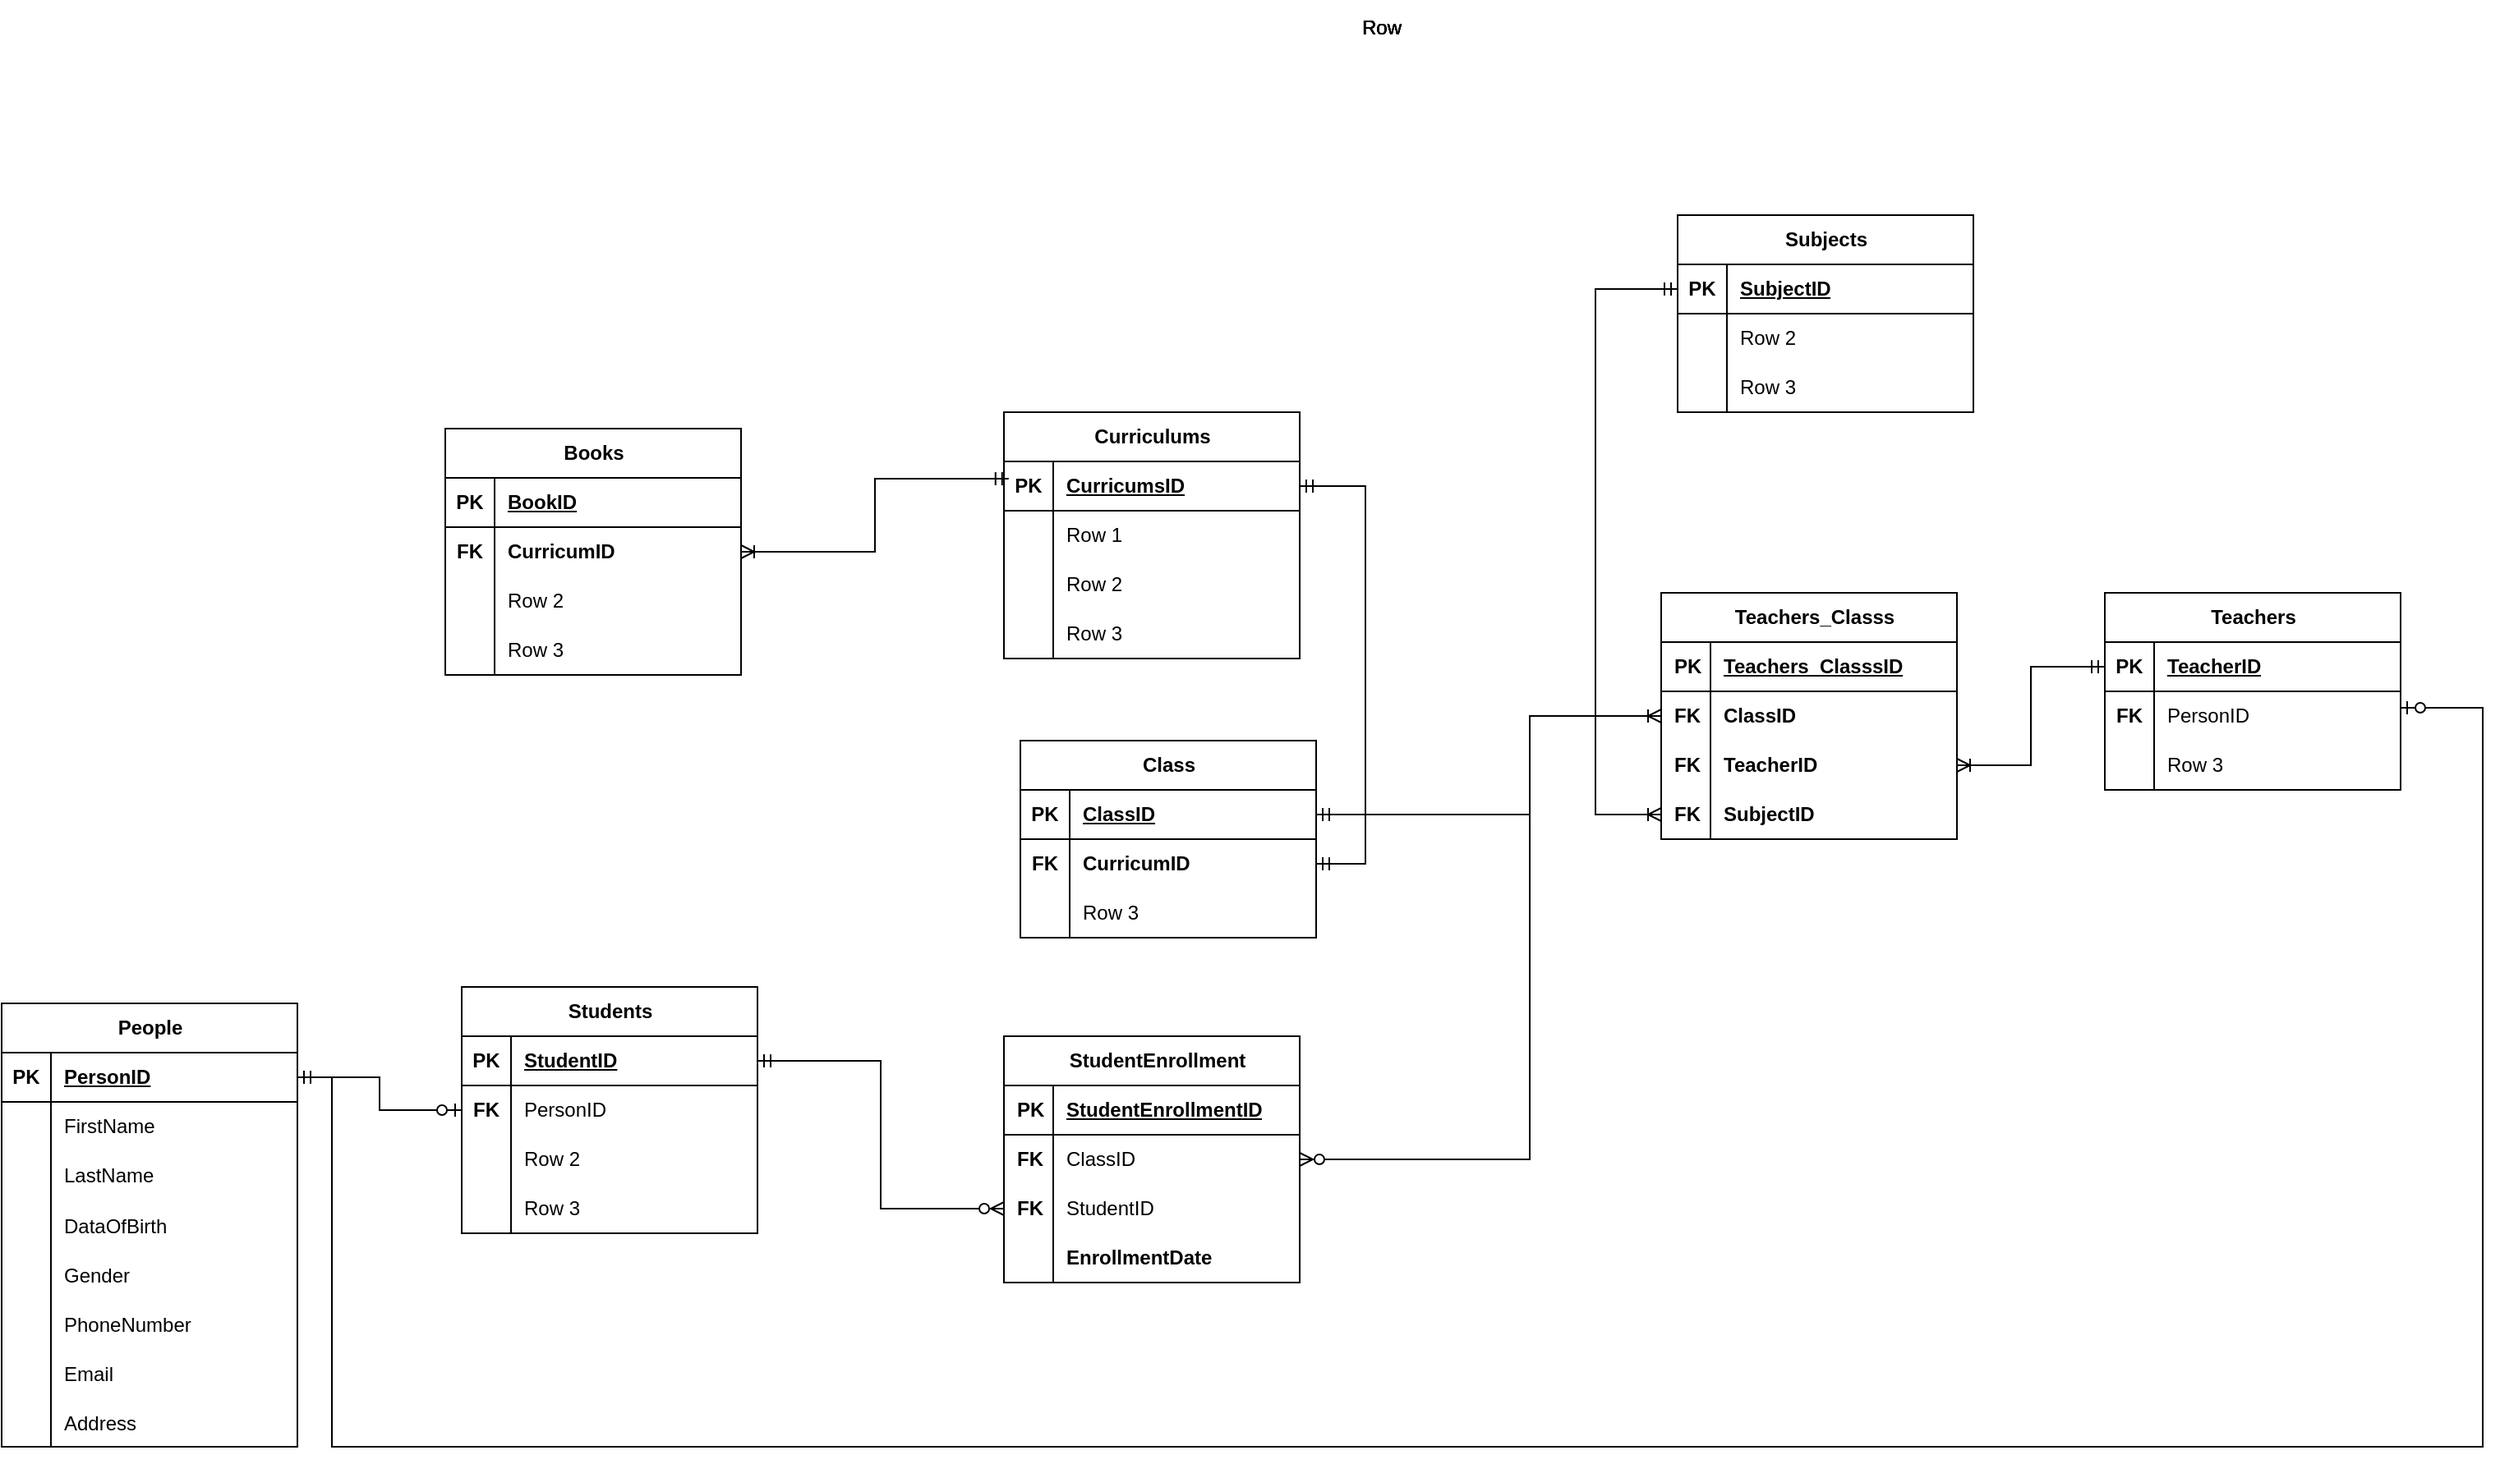 <mxfile version="26.0.16">
  <diagram id="R2lEEEUBdFMjLlhIrx00" name="Page-1">
    <mxGraphModel dx="2626" dy="1855" grid="1" gridSize="10" guides="1" tooltips="1" connect="1" arrows="1" fold="1" page="1" pageScale="1" pageWidth="850" pageHeight="1100" math="0" shadow="0" extFonts="Permanent Marker^https://fonts.googleapis.com/css?family=Permanent+Marker">
      <root>
        <mxCell id="0" />
        <mxCell id="1" parent="0" />
        <mxCell id="v6-ycR2Ci4cETdjwx1rT-1" value="Books" style="shape=table;startSize=30;container=1;collapsible=1;childLayout=tableLayout;fixedRows=1;rowLines=0;fontStyle=1;align=center;resizeLast=1;html=1;" vertex="1" parent="1">
          <mxGeometry x="40" y="-130" width="180" height="150" as="geometry" />
        </mxCell>
        <mxCell id="v6-ycR2Ci4cETdjwx1rT-2" value="" style="shape=tableRow;horizontal=0;startSize=0;swimlaneHead=0;swimlaneBody=0;fillColor=none;collapsible=0;dropTarget=0;points=[[0,0.5],[1,0.5]];portConstraint=eastwest;top=0;left=0;right=0;bottom=1;" vertex="1" parent="v6-ycR2Ci4cETdjwx1rT-1">
          <mxGeometry y="30" width="180" height="30" as="geometry" />
        </mxCell>
        <mxCell id="v6-ycR2Ci4cETdjwx1rT-3" value="PK" style="shape=partialRectangle;connectable=0;fillColor=none;top=0;left=0;bottom=0;right=0;fontStyle=1;overflow=hidden;whiteSpace=wrap;html=1;" vertex="1" parent="v6-ycR2Ci4cETdjwx1rT-2">
          <mxGeometry width="30" height="30" as="geometry">
            <mxRectangle width="30" height="30" as="alternateBounds" />
          </mxGeometry>
        </mxCell>
        <mxCell id="v6-ycR2Ci4cETdjwx1rT-4" value="BookID" style="shape=partialRectangle;connectable=0;fillColor=none;top=0;left=0;bottom=0;right=0;align=left;spacingLeft=6;fontStyle=5;overflow=hidden;whiteSpace=wrap;html=1;" vertex="1" parent="v6-ycR2Ci4cETdjwx1rT-2">
          <mxGeometry x="30" width="150" height="30" as="geometry">
            <mxRectangle width="150" height="30" as="alternateBounds" />
          </mxGeometry>
        </mxCell>
        <mxCell id="v6-ycR2Ci4cETdjwx1rT-5" value="" style="shape=tableRow;horizontal=0;startSize=0;swimlaneHead=0;swimlaneBody=0;fillColor=none;collapsible=0;dropTarget=0;points=[[0,0.5],[1,0.5]];portConstraint=eastwest;top=0;left=0;right=0;bottom=0;" vertex="1" parent="v6-ycR2Ci4cETdjwx1rT-1">
          <mxGeometry y="60" width="180" height="30" as="geometry" />
        </mxCell>
        <mxCell id="v6-ycR2Ci4cETdjwx1rT-6" value="&lt;b&gt;FK&lt;/b&gt;" style="shape=partialRectangle;connectable=0;fillColor=none;top=0;left=0;bottom=0;right=0;editable=1;overflow=hidden;whiteSpace=wrap;html=1;" vertex="1" parent="v6-ycR2Ci4cETdjwx1rT-5">
          <mxGeometry width="30" height="30" as="geometry">
            <mxRectangle width="30" height="30" as="alternateBounds" />
          </mxGeometry>
        </mxCell>
        <mxCell id="v6-ycR2Ci4cETdjwx1rT-7" value="&lt;b&gt;&lt;span&gt;CurricumID&lt;/span&gt;&lt;/b&gt;" style="shape=partialRectangle;connectable=0;fillColor=none;top=0;left=0;bottom=0;right=0;align=left;spacingLeft=6;overflow=hidden;whiteSpace=wrap;html=1;strokeColor=default;fontStyle=0" vertex="1" parent="v6-ycR2Ci4cETdjwx1rT-5">
          <mxGeometry x="30" width="150" height="30" as="geometry">
            <mxRectangle width="150" height="30" as="alternateBounds" />
          </mxGeometry>
        </mxCell>
        <mxCell id="v6-ycR2Ci4cETdjwx1rT-8" value="" style="shape=tableRow;horizontal=0;startSize=0;swimlaneHead=0;swimlaneBody=0;fillColor=none;collapsible=0;dropTarget=0;points=[[0,0.5],[1,0.5]];portConstraint=eastwest;top=0;left=0;right=0;bottom=0;" vertex="1" parent="v6-ycR2Ci4cETdjwx1rT-1">
          <mxGeometry y="90" width="180" height="30" as="geometry" />
        </mxCell>
        <mxCell id="v6-ycR2Ci4cETdjwx1rT-9" value="" style="shape=partialRectangle;connectable=0;fillColor=none;top=0;left=0;bottom=0;right=0;editable=1;overflow=hidden;whiteSpace=wrap;html=1;" vertex="1" parent="v6-ycR2Ci4cETdjwx1rT-8">
          <mxGeometry width="30" height="30" as="geometry">
            <mxRectangle width="30" height="30" as="alternateBounds" />
          </mxGeometry>
        </mxCell>
        <mxCell id="v6-ycR2Ci4cETdjwx1rT-10" value="Row 2" style="shape=partialRectangle;connectable=0;fillColor=none;top=0;left=0;bottom=0;right=0;align=left;spacingLeft=6;overflow=hidden;whiteSpace=wrap;html=1;" vertex="1" parent="v6-ycR2Ci4cETdjwx1rT-8">
          <mxGeometry x="30" width="150" height="30" as="geometry">
            <mxRectangle width="150" height="30" as="alternateBounds" />
          </mxGeometry>
        </mxCell>
        <mxCell id="v6-ycR2Ci4cETdjwx1rT-11" value="" style="shape=tableRow;horizontal=0;startSize=0;swimlaneHead=0;swimlaneBody=0;fillColor=none;collapsible=0;dropTarget=0;points=[[0,0.5],[1,0.5]];portConstraint=eastwest;top=0;left=0;right=0;bottom=0;" vertex="1" parent="v6-ycR2Ci4cETdjwx1rT-1">
          <mxGeometry y="120" width="180" height="30" as="geometry" />
        </mxCell>
        <mxCell id="v6-ycR2Ci4cETdjwx1rT-12" value="" style="shape=partialRectangle;connectable=0;fillColor=none;top=0;left=0;bottom=0;right=0;editable=1;overflow=hidden;whiteSpace=wrap;html=1;" vertex="1" parent="v6-ycR2Ci4cETdjwx1rT-11">
          <mxGeometry width="30" height="30" as="geometry">
            <mxRectangle width="30" height="30" as="alternateBounds" />
          </mxGeometry>
        </mxCell>
        <mxCell id="v6-ycR2Ci4cETdjwx1rT-13" value="Row 3" style="shape=partialRectangle;connectable=0;fillColor=none;top=0;left=0;bottom=0;right=0;align=left;spacingLeft=6;overflow=hidden;whiteSpace=wrap;html=1;" vertex="1" parent="v6-ycR2Ci4cETdjwx1rT-11">
          <mxGeometry x="30" width="150" height="30" as="geometry">
            <mxRectangle width="150" height="30" as="alternateBounds" />
          </mxGeometry>
        </mxCell>
        <mxCell id="v6-ycR2Ci4cETdjwx1rT-14" value="Class" style="shape=table;startSize=30;container=1;collapsible=1;childLayout=tableLayout;fixedRows=1;rowLines=0;fontStyle=1;align=center;resizeLast=1;html=1;" vertex="1" parent="1">
          <mxGeometry x="390" y="60" width="180" height="120" as="geometry" />
        </mxCell>
        <mxCell id="v6-ycR2Ci4cETdjwx1rT-15" value="" style="shape=tableRow;horizontal=0;startSize=0;swimlaneHead=0;swimlaneBody=0;fillColor=none;collapsible=0;dropTarget=0;points=[[0,0.5],[1,0.5]];portConstraint=eastwest;top=0;left=0;right=0;bottom=1;" vertex="1" parent="v6-ycR2Ci4cETdjwx1rT-14">
          <mxGeometry y="30" width="180" height="30" as="geometry" />
        </mxCell>
        <mxCell id="v6-ycR2Ci4cETdjwx1rT-16" value="PK" style="shape=partialRectangle;connectable=0;fillColor=none;top=0;left=0;bottom=0;right=0;fontStyle=1;overflow=hidden;whiteSpace=wrap;html=1;" vertex="1" parent="v6-ycR2Ci4cETdjwx1rT-15">
          <mxGeometry width="30" height="30" as="geometry">
            <mxRectangle width="30" height="30" as="alternateBounds" />
          </mxGeometry>
        </mxCell>
        <mxCell id="v6-ycR2Ci4cETdjwx1rT-17" value="ClassID" style="shape=partialRectangle;connectable=0;fillColor=none;top=0;left=0;bottom=0;right=0;align=left;spacingLeft=6;fontStyle=5;overflow=hidden;whiteSpace=wrap;html=1;" vertex="1" parent="v6-ycR2Ci4cETdjwx1rT-15">
          <mxGeometry x="30" width="150" height="30" as="geometry">
            <mxRectangle width="150" height="30" as="alternateBounds" />
          </mxGeometry>
        </mxCell>
        <mxCell id="v6-ycR2Ci4cETdjwx1rT-18" value="" style="shape=tableRow;horizontal=0;startSize=0;swimlaneHead=0;swimlaneBody=0;fillColor=none;collapsible=0;dropTarget=0;points=[[0,0.5],[1,0.5]];portConstraint=eastwest;top=0;left=0;right=0;bottom=0;" vertex="1" parent="v6-ycR2Ci4cETdjwx1rT-14">
          <mxGeometry y="60" width="180" height="30" as="geometry" />
        </mxCell>
        <mxCell id="v6-ycR2Ci4cETdjwx1rT-19" value="&lt;b&gt;FK&lt;/b&gt;" style="shape=partialRectangle;connectable=0;fillColor=none;top=0;left=0;bottom=0;right=0;editable=1;overflow=hidden;whiteSpace=wrap;html=1;" vertex="1" parent="v6-ycR2Ci4cETdjwx1rT-18">
          <mxGeometry width="30" height="30" as="geometry">
            <mxRectangle width="30" height="30" as="alternateBounds" />
          </mxGeometry>
        </mxCell>
        <mxCell id="v6-ycR2Ci4cETdjwx1rT-20" value="&lt;b&gt;CurricumID&lt;/b&gt;" style="shape=partialRectangle;connectable=0;fillColor=none;top=0;left=0;bottom=0;right=0;align=left;spacingLeft=6;overflow=hidden;whiteSpace=wrap;html=1;" vertex="1" parent="v6-ycR2Ci4cETdjwx1rT-18">
          <mxGeometry x="30" width="150" height="30" as="geometry">
            <mxRectangle width="150" height="30" as="alternateBounds" />
          </mxGeometry>
        </mxCell>
        <mxCell id="v6-ycR2Ci4cETdjwx1rT-24" value="" style="shape=tableRow;horizontal=0;startSize=0;swimlaneHead=0;swimlaneBody=0;fillColor=none;collapsible=0;dropTarget=0;points=[[0,0.5],[1,0.5]];portConstraint=eastwest;top=0;left=0;right=0;bottom=0;" vertex="1" parent="v6-ycR2Ci4cETdjwx1rT-14">
          <mxGeometry y="90" width="180" height="30" as="geometry" />
        </mxCell>
        <mxCell id="v6-ycR2Ci4cETdjwx1rT-25" value="" style="shape=partialRectangle;connectable=0;fillColor=none;top=0;left=0;bottom=0;right=0;editable=1;overflow=hidden;whiteSpace=wrap;html=1;" vertex="1" parent="v6-ycR2Ci4cETdjwx1rT-24">
          <mxGeometry width="30" height="30" as="geometry">
            <mxRectangle width="30" height="30" as="alternateBounds" />
          </mxGeometry>
        </mxCell>
        <mxCell id="v6-ycR2Ci4cETdjwx1rT-26" value="Row 3" style="shape=partialRectangle;connectable=0;fillColor=none;top=0;left=0;bottom=0;right=0;align=left;spacingLeft=6;overflow=hidden;whiteSpace=wrap;html=1;" vertex="1" parent="v6-ycR2Ci4cETdjwx1rT-24">
          <mxGeometry x="30" width="150" height="30" as="geometry">
            <mxRectangle width="150" height="30" as="alternateBounds" />
          </mxGeometry>
        </mxCell>
        <mxCell id="v6-ycR2Ci4cETdjwx1rT-52" value="Curriculums" style="shape=table;startSize=30;container=1;collapsible=1;childLayout=tableLayout;fixedRows=1;rowLines=0;fontStyle=1;align=center;resizeLast=1;html=1;" vertex="1" parent="1">
          <mxGeometry x="380" y="-140" width="180" height="150" as="geometry" />
        </mxCell>
        <mxCell id="v6-ycR2Ci4cETdjwx1rT-53" value="" style="shape=tableRow;horizontal=0;startSize=0;swimlaneHead=0;swimlaneBody=0;fillColor=none;collapsible=0;dropTarget=0;points=[[0,0.5],[1,0.5]];portConstraint=eastwest;top=0;left=0;right=0;bottom=1;" vertex="1" parent="v6-ycR2Ci4cETdjwx1rT-52">
          <mxGeometry y="30" width="180" height="30" as="geometry" />
        </mxCell>
        <mxCell id="v6-ycR2Ci4cETdjwx1rT-54" value="PK" style="shape=partialRectangle;connectable=0;fillColor=none;top=0;left=0;bottom=0;right=0;fontStyle=1;overflow=hidden;whiteSpace=wrap;html=1;" vertex="1" parent="v6-ycR2Ci4cETdjwx1rT-53">
          <mxGeometry width="30" height="30" as="geometry">
            <mxRectangle width="30" height="30" as="alternateBounds" />
          </mxGeometry>
        </mxCell>
        <mxCell id="v6-ycR2Ci4cETdjwx1rT-55" value="CurricumsID" style="shape=partialRectangle;connectable=0;fillColor=none;top=0;left=0;bottom=0;right=0;align=left;spacingLeft=6;fontStyle=5;overflow=hidden;whiteSpace=wrap;html=1;" vertex="1" parent="v6-ycR2Ci4cETdjwx1rT-53">
          <mxGeometry x="30" width="150" height="30" as="geometry">
            <mxRectangle width="150" height="30" as="alternateBounds" />
          </mxGeometry>
        </mxCell>
        <mxCell id="v6-ycR2Ci4cETdjwx1rT-56" value="" style="shape=tableRow;horizontal=0;startSize=0;swimlaneHead=0;swimlaneBody=0;fillColor=none;collapsible=0;dropTarget=0;points=[[0,0.5],[1,0.5]];portConstraint=eastwest;top=0;left=0;right=0;bottom=0;" vertex="1" parent="v6-ycR2Ci4cETdjwx1rT-52">
          <mxGeometry y="60" width="180" height="30" as="geometry" />
        </mxCell>
        <mxCell id="v6-ycR2Ci4cETdjwx1rT-57" value="" style="shape=partialRectangle;connectable=0;fillColor=none;top=0;left=0;bottom=0;right=0;editable=1;overflow=hidden;whiteSpace=wrap;html=1;" vertex="1" parent="v6-ycR2Ci4cETdjwx1rT-56">
          <mxGeometry width="30" height="30" as="geometry">
            <mxRectangle width="30" height="30" as="alternateBounds" />
          </mxGeometry>
        </mxCell>
        <mxCell id="v6-ycR2Ci4cETdjwx1rT-58" value="Row 1" style="shape=partialRectangle;connectable=0;fillColor=none;top=0;left=0;bottom=0;right=0;align=left;spacingLeft=6;overflow=hidden;whiteSpace=wrap;html=1;" vertex="1" parent="v6-ycR2Ci4cETdjwx1rT-56">
          <mxGeometry x="30" width="150" height="30" as="geometry">
            <mxRectangle width="150" height="30" as="alternateBounds" />
          </mxGeometry>
        </mxCell>
        <mxCell id="v6-ycR2Ci4cETdjwx1rT-59" value="" style="shape=tableRow;horizontal=0;startSize=0;swimlaneHead=0;swimlaneBody=0;fillColor=none;collapsible=0;dropTarget=0;points=[[0,0.5],[1,0.5]];portConstraint=eastwest;top=0;left=0;right=0;bottom=0;" vertex="1" parent="v6-ycR2Ci4cETdjwx1rT-52">
          <mxGeometry y="90" width="180" height="30" as="geometry" />
        </mxCell>
        <mxCell id="v6-ycR2Ci4cETdjwx1rT-60" value="" style="shape=partialRectangle;connectable=0;fillColor=none;top=0;left=0;bottom=0;right=0;editable=1;overflow=hidden;whiteSpace=wrap;html=1;" vertex="1" parent="v6-ycR2Ci4cETdjwx1rT-59">
          <mxGeometry width="30" height="30" as="geometry">
            <mxRectangle width="30" height="30" as="alternateBounds" />
          </mxGeometry>
        </mxCell>
        <mxCell id="v6-ycR2Ci4cETdjwx1rT-61" value="Row 2" style="shape=partialRectangle;connectable=0;fillColor=none;top=0;left=0;bottom=0;right=0;align=left;spacingLeft=6;overflow=hidden;whiteSpace=wrap;html=1;" vertex="1" parent="v6-ycR2Ci4cETdjwx1rT-59">
          <mxGeometry x="30" width="150" height="30" as="geometry">
            <mxRectangle width="150" height="30" as="alternateBounds" />
          </mxGeometry>
        </mxCell>
        <mxCell id="v6-ycR2Ci4cETdjwx1rT-62" value="" style="shape=tableRow;horizontal=0;startSize=0;swimlaneHead=0;swimlaneBody=0;fillColor=none;collapsible=0;dropTarget=0;points=[[0,0.5],[1,0.5]];portConstraint=eastwest;top=0;left=0;right=0;bottom=0;" vertex="1" parent="v6-ycR2Ci4cETdjwx1rT-52">
          <mxGeometry y="120" width="180" height="30" as="geometry" />
        </mxCell>
        <mxCell id="v6-ycR2Ci4cETdjwx1rT-63" value="" style="shape=partialRectangle;connectable=0;fillColor=none;top=0;left=0;bottom=0;right=0;editable=1;overflow=hidden;whiteSpace=wrap;html=1;" vertex="1" parent="v6-ycR2Ci4cETdjwx1rT-62">
          <mxGeometry width="30" height="30" as="geometry">
            <mxRectangle width="30" height="30" as="alternateBounds" />
          </mxGeometry>
        </mxCell>
        <mxCell id="v6-ycR2Ci4cETdjwx1rT-64" value="Row 3" style="shape=partialRectangle;connectable=0;fillColor=none;top=0;left=0;bottom=0;right=0;align=left;spacingLeft=6;overflow=hidden;whiteSpace=wrap;html=1;" vertex="1" parent="v6-ycR2Ci4cETdjwx1rT-62">
          <mxGeometry x="30" width="150" height="30" as="geometry">
            <mxRectangle width="150" height="30" as="alternateBounds" />
          </mxGeometry>
        </mxCell>
        <mxCell id="v6-ycR2Ci4cETdjwx1rT-65" value="Students" style="shape=table;startSize=30;container=1;collapsible=1;childLayout=tableLayout;fixedRows=1;rowLines=0;fontStyle=1;align=center;resizeLast=1;html=1;" vertex="1" parent="1">
          <mxGeometry x="50" y="210" width="180" height="150" as="geometry" />
        </mxCell>
        <mxCell id="v6-ycR2Ci4cETdjwx1rT-66" value="" style="shape=tableRow;horizontal=0;startSize=0;swimlaneHead=0;swimlaneBody=0;fillColor=none;collapsible=0;dropTarget=0;points=[[0,0.5],[1,0.5]];portConstraint=eastwest;top=0;left=0;right=0;bottom=1;" vertex="1" parent="v6-ycR2Ci4cETdjwx1rT-65">
          <mxGeometry y="30" width="180" height="30" as="geometry" />
        </mxCell>
        <mxCell id="v6-ycR2Ci4cETdjwx1rT-67" value="PK" style="shape=partialRectangle;connectable=0;fillColor=none;top=0;left=0;bottom=0;right=0;fontStyle=1;overflow=hidden;whiteSpace=wrap;html=1;" vertex="1" parent="v6-ycR2Ci4cETdjwx1rT-66">
          <mxGeometry width="30" height="30" as="geometry">
            <mxRectangle width="30" height="30" as="alternateBounds" />
          </mxGeometry>
        </mxCell>
        <mxCell id="v6-ycR2Ci4cETdjwx1rT-68" value="StudentID" style="shape=partialRectangle;connectable=0;fillColor=none;top=0;left=0;bottom=0;right=0;align=left;spacingLeft=6;fontStyle=5;overflow=hidden;whiteSpace=wrap;html=1;" vertex="1" parent="v6-ycR2Ci4cETdjwx1rT-66">
          <mxGeometry x="30" width="150" height="30" as="geometry">
            <mxRectangle width="150" height="30" as="alternateBounds" />
          </mxGeometry>
        </mxCell>
        <mxCell id="v6-ycR2Ci4cETdjwx1rT-69" value="" style="shape=tableRow;horizontal=0;startSize=0;swimlaneHead=0;swimlaneBody=0;fillColor=none;collapsible=0;dropTarget=0;points=[[0,0.5],[1,0.5]];portConstraint=eastwest;top=0;left=0;right=0;bottom=0;" vertex="1" parent="v6-ycR2Ci4cETdjwx1rT-65">
          <mxGeometry y="60" width="180" height="30" as="geometry" />
        </mxCell>
        <mxCell id="v6-ycR2Ci4cETdjwx1rT-70" value="&lt;b&gt;FK&lt;/b&gt;" style="shape=partialRectangle;connectable=0;fillColor=none;top=0;left=0;bottom=0;right=0;editable=1;overflow=hidden;whiteSpace=wrap;html=1;" vertex="1" parent="v6-ycR2Ci4cETdjwx1rT-69">
          <mxGeometry width="30" height="30" as="geometry">
            <mxRectangle width="30" height="30" as="alternateBounds" />
          </mxGeometry>
        </mxCell>
        <mxCell id="v6-ycR2Ci4cETdjwx1rT-71" value="PersonID" style="shape=partialRectangle;connectable=0;fillColor=none;top=0;left=0;bottom=0;right=0;align=left;spacingLeft=6;overflow=hidden;whiteSpace=wrap;html=1;" vertex="1" parent="v6-ycR2Ci4cETdjwx1rT-69">
          <mxGeometry x="30" width="150" height="30" as="geometry">
            <mxRectangle width="150" height="30" as="alternateBounds" />
          </mxGeometry>
        </mxCell>
        <mxCell id="v6-ycR2Ci4cETdjwx1rT-72" value="" style="shape=tableRow;horizontal=0;startSize=0;swimlaneHead=0;swimlaneBody=0;fillColor=none;collapsible=0;dropTarget=0;points=[[0,0.5],[1,0.5]];portConstraint=eastwest;top=0;left=0;right=0;bottom=0;" vertex="1" parent="v6-ycR2Ci4cETdjwx1rT-65">
          <mxGeometry y="90" width="180" height="30" as="geometry" />
        </mxCell>
        <mxCell id="v6-ycR2Ci4cETdjwx1rT-73" value="" style="shape=partialRectangle;connectable=0;fillColor=none;top=0;left=0;bottom=0;right=0;editable=1;overflow=hidden;whiteSpace=wrap;html=1;" vertex="1" parent="v6-ycR2Ci4cETdjwx1rT-72">
          <mxGeometry width="30" height="30" as="geometry">
            <mxRectangle width="30" height="30" as="alternateBounds" />
          </mxGeometry>
        </mxCell>
        <mxCell id="v6-ycR2Ci4cETdjwx1rT-74" value="Row 2" style="shape=partialRectangle;connectable=0;fillColor=none;top=0;left=0;bottom=0;right=0;align=left;spacingLeft=6;overflow=hidden;whiteSpace=wrap;html=1;" vertex="1" parent="v6-ycR2Ci4cETdjwx1rT-72">
          <mxGeometry x="30" width="150" height="30" as="geometry">
            <mxRectangle width="150" height="30" as="alternateBounds" />
          </mxGeometry>
        </mxCell>
        <mxCell id="v6-ycR2Ci4cETdjwx1rT-75" value="" style="shape=tableRow;horizontal=0;startSize=0;swimlaneHead=0;swimlaneBody=0;fillColor=none;collapsible=0;dropTarget=0;points=[[0,0.5],[1,0.5]];portConstraint=eastwest;top=0;left=0;right=0;bottom=0;" vertex="1" parent="v6-ycR2Ci4cETdjwx1rT-65">
          <mxGeometry y="120" width="180" height="30" as="geometry" />
        </mxCell>
        <mxCell id="v6-ycR2Ci4cETdjwx1rT-76" value="" style="shape=partialRectangle;connectable=0;fillColor=none;top=0;left=0;bottom=0;right=0;editable=1;overflow=hidden;whiteSpace=wrap;html=1;" vertex="1" parent="v6-ycR2Ci4cETdjwx1rT-75">
          <mxGeometry width="30" height="30" as="geometry">
            <mxRectangle width="30" height="30" as="alternateBounds" />
          </mxGeometry>
        </mxCell>
        <mxCell id="v6-ycR2Ci4cETdjwx1rT-77" value="Row 3" style="shape=partialRectangle;connectable=0;fillColor=none;top=0;left=0;bottom=0;right=0;align=left;spacingLeft=6;overflow=hidden;whiteSpace=wrap;html=1;" vertex="1" parent="v6-ycR2Ci4cETdjwx1rT-75">
          <mxGeometry x="30" width="150" height="30" as="geometry">
            <mxRectangle width="150" height="30" as="alternateBounds" />
          </mxGeometry>
        </mxCell>
        <mxCell id="v6-ycR2Ci4cETdjwx1rT-78" value="" style="edgeStyle=elbowEdgeStyle;fontSize=12;html=1;endArrow=ERoneToMany;startArrow=ERmandOne;rounded=0;exitX=0.016;exitY=0.352;exitDx=0;exitDy=0;exitPerimeter=0;" edge="1" parent="1" source="v6-ycR2Ci4cETdjwx1rT-53" target="v6-ycR2Ci4cETdjwx1rT-5">
          <mxGeometry width="100" height="100" relative="1" as="geometry">
            <mxPoint x="80" y="310" as="sourcePoint" />
            <mxPoint x="250" y="-50" as="targetPoint" />
          </mxGeometry>
        </mxCell>
        <mxCell id="v6-ycR2Ci4cETdjwx1rT-79" value="" style="edgeStyle=entityRelationEdgeStyle;fontSize=12;html=1;endArrow=ERmandOne;startArrow=ERmandOne;rounded=0;fontFamily=Helvetica;fontColor=default;" edge="1" parent="1" source="v6-ycR2Ci4cETdjwx1rT-53" target="v6-ycR2Ci4cETdjwx1rT-18">
          <mxGeometry width="100" height="100" relative="1" as="geometry">
            <mxPoint x="540" y="350" as="sourcePoint" />
            <mxPoint x="640" y="250" as="targetPoint" />
          </mxGeometry>
        </mxCell>
        <mxCell id="v6-ycR2Ci4cETdjwx1rT-80" value="&lt;strong data-end=&quot;212&quot; data-start=&quot;191&quot;&gt;StudentEnrollment&lt;/strong&gt;" style="shape=table;startSize=30;container=1;collapsible=1;childLayout=tableLayout;fixedRows=1;rowLines=0;fontStyle=1;align=center;resizeLast=1;html=1;strokeColor=default;verticalAlign=middle;spacingLeft=6;fontFamily=Helvetica;fontSize=12;fontColor=default;fillColor=none;" vertex="1" parent="1">
          <mxGeometry x="380" y="240" width="180" height="150" as="geometry" />
        </mxCell>
        <mxCell id="v6-ycR2Ci4cETdjwx1rT-81" value="" style="shape=tableRow;horizontal=0;startSize=0;swimlaneHead=0;swimlaneBody=0;fillColor=none;collapsible=0;dropTarget=0;points=[[0,0.5],[1,0.5]];portConstraint=eastwest;top=0;left=0;right=0;bottom=1;strokeColor=default;align=left;verticalAlign=middle;spacingLeft=6;fontFamily=Helvetica;fontSize=12;fontColor=default;" vertex="1" parent="v6-ycR2Ci4cETdjwx1rT-80">
          <mxGeometry y="30" width="180" height="30" as="geometry" />
        </mxCell>
        <mxCell id="v6-ycR2Ci4cETdjwx1rT-82" value="PK" style="shape=partialRectangle;connectable=0;fillColor=none;top=0;left=0;bottom=0;right=0;fontStyle=1;overflow=hidden;whiteSpace=wrap;html=1;strokeColor=default;align=left;verticalAlign=middle;spacingLeft=6;fontFamily=Helvetica;fontSize=12;fontColor=default;" vertex="1" parent="v6-ycR2Ci4cETdjwx1rT-81">
          <mxGeometry width="30" height="30" as="geometry">
            <mxRectangle width="30" height="30" as="alternateBounds" />
          </mxGeometry>
        </mxCell>
        <mxCell id="v6-ycR2Ci4cETdjwx1rT-83" value="&lt;strong data-end=&quot;212&quot; data-start=&quot;191&quot;&gt;StudentEnrollmentID&lt;/strong&gt;" style="shape=partialRectangle;connectable=0;fillColor=none;top=0;left=0;bottom=0;right=0;align=left;spacingLeft=6;fontStyle=5;overflow=hidden;whiteSpace=wrap;html=1;strokeColor=default;verticalAlign=middle;fontFamily=Helvetica;fontSize=12;fontColor=default;" vertex="1" parent="v6-ycR2Ci4cETdjwx1rT-81">
          <mxGeometry x="30" width="150" height="30" as="geometry">
            <mxRectangle width="150" height="30" as="alternateBounds" />
          </mxGeometry>
        </mxCell>
        <mxCell id="v6-ycR2Ci4cETdjwx1rT-84" value="" style="shape=tableRow;horizontal=0;startSize=0;swimlaneHead=0;swimlaneBody=0;fillColor=none;collapsible=0;dropTarget=0;points=[[0,0.5],[1,0.5]];portConstraint=eastwest;top=0;left=0;right=0;bottom=0;strokeColor=default;align=left;verticalAlign=middle;spacingLeft=6;fontFamily=Helvetica;fontSize=12;fontColor=default;" vertex="1" parent="v6-ycR2Ci4cETdjwx1rT-80">
          <mxGeometry y="60" width="180" height="30" as="geometry" />
        </mxCell>
        <mxCell id="v6-ycR2Ci4cETdjwx1rT-85" value="&lt;b style=&quot;text-align: center;&quot;&gt;FK&lt;/b&gt;" style="shape=partialRectangle;connectable=0;fillColor=none;top=0;left=0;bottom=0;right=0;editable=1;overflow=hidden;whiteSpace=wrap;html=1;strokeColor=default;align=left;verticalAlign=middle;spacingLeft=6;fontFamily=Helvetica;fontSize=12;fontColor=default;" vertex="1" parent="v6-ycR2Ci4cETdjwx1rT-84">
          <mxGeometry width="30" height="30" as="geometry">
            <mxRectangle width="30" height="30" as="alternateBounds" />
          </mxGeometry>
        </mxCell>
        <mxCell id="v6-ycR2Ci4cETdjwx1rT-86" value="ClassID" style="shape=partialRectangle;connectable=0;fillColor=none;top=0;left=0;bottom=0;right=0;align=left;spacingLeft=6;overflow=hidden;whiteSpace=wrap;html=1;strokeColor=default;verticalAlign=middle;fontFamily=Helvetica;fontSize=12;fontColor=default;" vertex="1" parent="v6-ycR2Ci4cETdjwx1rT-84">
          <mxGeometry x="30" width="150" height="30" as="geometry">
            <mxRectangle width="150" height="30" as="alternateBounds" />
          </mxGeometry>
        </mxCell>
        <mxCell id="v6-ycR2Ci4cETdjwx1rT-87" value="" style="shape=tableRow;horizontal=0;startSize=0;swimlaneHead=0;swimlaneBody=0;fillColor=none;collapsible=0;dropTarget=0;points=[[0,0.5],[1,0.5]];portConstraint=eastwest;top=0;left=0;right=0;bottom=0;strokeColor=default;align=left;verticalAlign=middle;spacingLeft=6;fontFamily=Helvetica;fontSize=12;fontColor=default;" vertex="1" parent="v6-ycR2Ci4cETdjwx1rT-80">
          <mxGeometry y="90" width="180" height="30" as="geometry" />
        </mxCell>
        <mxCell id="v6-ycR2Ci4cETdjwx1rT-88" value="&lt;b style=&quot;text-align: center;&quot;&gt;FK&lt;/b&gt;" style="shape=partialRectangle;connectable=0;fillColor=none;top=0;left=0;bottom=0;right=0;editable=1;overflow=hidden;whiteSpace=wrap;html=1;strokeColor=default;align=left;verticalAlign=middle;spacingLeft=6;fontFamily=Helvetica;fontSize=12;fontColor=default;" vertex="1" parent="v6-ycR2Ci4cETdjwx1rT-87">
          <mxGeometry width="30" height="30" as="geometry">
            <mxRectangle width="30" height="30" as="alternateBounds" />
          </mxGeometry>
        </mxCell>
        <mxCell id="v6-ycR2Ci4cETdjwx1rT-89" value="StudentID" style="shape=partialRectangle;connectable=0;fillColor=none;top=0;left=0;bottom=0;right=0;align=left;spacingLeft=6;overflow=hidden;whiteSpace=wrap;html=1;strokeColor=default;verticalAlign=middle;fontFamily=Helvetica;fontSize=12;fontColor=default;" vertex="1" parent="v6-ycR2Ci4cETdjwx1rT-87">
          <mxGeometry x="30" width="150" height="30" as="geometry">
            <mxRectangle width="150" height="30" as="alternateBounds" />
          </mxGeometry>
        </mxCell>
        <mxCell id="v6-ycR2Ci4cETdjwx1rT-90" value="" style="shape=tableRow;horizontal=0;startSize=0;swimlaneHead=0;swimlaneBody=0;fillColor=none;collapsible=0;dropTarget=0;points=[[0,0.5],[1,0.5]];portConstraint=eastwest;top=0;left=0;right=0;bottom=0;strokeColor=default;align=left;verticalAlign=middle;spacingLeft=6;fontFamily=Helvetica;fontSize=12;fontColor=default;" vertex="1" parent="v6-ycR2Ci4cETdjwx1rT-80">
          <mxGeometry y="120" width="180" height="30" as="geometry" />
        </mxCell>
        <mxCell id="v6-ycR2Ci4cETdjwx1rT-91" value="" style="shape=partialRectangle;connectable=0;fillColor=none;top=0;left=0;bottom=0;right=0;editable=1;overflow=hidden;whiteSpace=wrap;html=1;strokeColor=default;align=left;verticalAlign=middle;spacingLeft=6;fontFamily=Helvetica;fontSize=12;fontColor=default;" vertex="1" parent="v6-ycR2Ci4cETdjwx1rT-90">
          <mxGeometry width="30" height="30" as="geometry">
            <mxRectangle width="30" height="30" as="alternateBounds" />
          </mxGeometry>
        </mxCell>
        <mxCell id="v6-ycR2Ci4cETdjwx1rT-92" value="&lt;strong style=&quot;text-align: center; text-wrap-mode: nowrap;&quot; data-end=&quot;212&quot; data-start=&quot;191&quot;&gt;EnrollmentDate&lt;/strong&gt;" style="shape=partialRectangle;connectable=0;fillColor=none;top=0;left=0;bottom=0;right=0;align=left;spacingLeft=6;overflow=hidden;whiteSpace=wrap;html=1;strokeColor=default;verticalAlign=middle;fontFamily=Helvetica;fontSize=12;fontColor=default;" vertex="1" parent="v6-ycR2Ci4cETdjwx1rT-90">
          <mxGeometry x="30" width="150" height="30" as="geometry">
            <mxRectangle width="150" height="30" as="alternateBounds" />
          </mxGeometry>
        </mxCell>
        <mxCell id="v6-ycR2Ci4cETdjwx1rT-94" value="" style="edgeStyle=elbowEdgeStyle;fontSize=12;html=1;endArrow=ERzeroToMany;startArrow=ERmandOne;rounded=0;fontFamily=Helvetica;fontColor=default;" edge="1" parent="1" source="v6-ycR2Ci4cETdjwx1rT-66" target="v6-ycR2Ci4cETdjwx1rT-87">
          <mxGeometry width="100" height="100" relative="1" as="geometry">
            <mxPoint x="540" y="350" as="sourcePoint" />
            <mxPoint x="510" y="420" as="targetPoint" />
          </mxGeometry>
        </mxCell>
        <mxCell id="v6-ycR2Ci4cETdjwx1rT-95" value="" style="edgeStyle=elbowEdgeStyle;fontSize=12;html=1;endArrow=ERzeroToMany;startArrow=ERmandOne;rounded=0;fontFamily=Helvetica;fontColor=default;entryX=1;entryY=0.5;entryDx=0;entryDy=0;" edge="1" parent="1" source="v6-ycR2Ci4cETdjwx1rT-15" target="v6-ycR2Ci4cETdjwx1rT-84">
          <mxGeometry width="100" height="100" relative="1" as="geometry">
            <mxPoint x="680" y="125" as="sourcePoint" />
            <mxPoint x="800" y="185" as="targetPoint" />
            <Array as="points">
              <mxPoint x="700" y="290" />
            </Array>
          </mxGeometry>
        </mxCell>
        <mxCell id="v6-ycR2Ci4cETdjwx1rT-96" value="Teachers" style="shape=table;startSize=30;container=1;collapsible=1;childLayout=tableLayout;fixedRows=1;rowLines=0;fontStyle=1;align=center;resizeLast=1;html=1;" vertex="1" parent="1">
          <mxGeometry x="1050" y="-30" width="180" height="120" as="geometry" />
        </mxCell>
        <mxCell id="v6-ycR2Ci4cETdjwx1rT-97" value="" style="shape=tableRow;horizontal=0;startSize=0;swimlaneHead=0;swimlaneBody=0;fillColor=none;collapsible=0;dropTarget=0;points=[[0,0.5],[1,0.5]];portConstraint=eastwest;top=0;left=0;right=0;bottom=1;" vertex="1" parent="v6-ycR2Ci4cETdjwx1rT-96">
          <mxGeometry y="30" width="180" height="30" as="geometry" />
        </mxCell>
        <mxCell id="v6-ycR2Ci4cETdjwx1rT-98" value="PK" style="shape=partialRectangle;connectable=0;fillColor=none;top=0;left=0;bottom=0;right=0;fontStyle=1;overflow=hidden;whiteSpace=wrap;html=1;" vertex="1" parent="v6-ycR2Ci4cETdjwx1rT-97">
          <mxGeometry width="30.0" height="30" as="geometry">
            <mxRectangle width="30.0" height="30" as="alternateBounds" />
          </mxGeometry>
        </mxCell>
        <mxCell id="v6-ycR2Ci4cETdjwx1rT-99" value="&lt;span style=&quot;text-align: center; text-wrap-mode: nowrap;&quot;&gt;TeacherID&lt;/span&gt;" style="shape=partialRectangle;connectable=0;fillColor=none;top=0;left=0;bottom=0;right=0;align=left;spacingLeft=6;fontStyle=5;overflow=hidden;whiteSpace=wrap;html=1;" vertex="1" parent="v6-ycR2Ci4cETdjwx1rT-97">
          <mxGeometry x="30.0" width="150.0" height="30" as="geometry">
            <mxRectangle width="150.0" height="30" as="alternateBounds" />
          </mxGeometry>
        </mxCell>
        <mxCell id="v6-ycR2Ci4cETdjwx1rT-103" value="" style="shape=tableRow;horizontal=0;startSize=0;swimlaneHead=0;swimlaneBody=0;fillColor=none;collapsible=0;dropTarget=0;points=[[0,0.5],[1,0.5]];portConstraint=eastwest;top=0;left=0;right=0;bottom=0;" vertex="1" parent="v6-ycR2Ci4cETdjwx1rT-96">
          <mxGeometry y="60" width="180" height="30" as="geometry" />
        </mxCell>
        <mxCell id="v6-ycR2Ci4cETdjwx1rT-104" value="&lt;b&gt;FK&lt;/b&gt;" style="shape=partialRectangle;connectable=0;fillColor=none;top=0;left=0;bottom=0;right=0;editable=1;overflow=hidden;whiteSpace=wrap;html=1;" vertex="1" parent="v6-ycR2Ci4cETdjwx1rT-103">
          <mxGeometry width="30.0" height="30" as="geometry">
            <mxRectangle width="30.0" height="30" as="alternateBounds" />
          </mxGeometry>
        </mxCell>
        <mxCell id="v6-ycR2Ci4cETdjwx1rT-105" value="PersonID" style="shape=partialRectangle;connectable=0;fillColor=none;top=0;left=0;bottom=0;right=0;align=left;spacingLeft=6;overflow=hidden;whiteSpace=wrap;html=1;" vertex="1" parent="v6-ycR2Ci4cETdjwx1rT-103">
          <mxGeometry x="30.0" width="150.0" height="30" as="geometry">
            <mxRectangle width="150.0" height="30" as="alternateBounds" />
          </mxGeometry>
        </mxCell>
        <mxCell id="v6-ycR2Ci4cETdjwx1rT-106" value="" style="shape=tableRow;horizontal=0;startSize=0;swimlaneHead=0;swimlaneBody=0;fillColor=none;collapsible=0;dropTarget=0;points=[[0,0.5],[1,0.5]];portConstraint=eastwest;top=0;left=0;right=0;bottom=0;" vertex="1" parent="v6-ycR2Ci4cETdjwx1rT-96">
          <mxGeometry y="90" width="180" height="30" as="geometry" />
        </mxCell>
        <mxCell id="v6-ycR2Ci4cETdjwx1rT-107" value="" style="shape=partialRectangle;connectable=0;fillColor=none;top=0;left=0;bottom=0;right=0;editable=1;overflow=hidden;whiteSpace=wrap;html=1;" vertex="1" parent="v6-ycR2Ci4cETdjwx1rT-106">
          <mxGeometry width="30.0" height="30" as="geometry">
            <mxRectangle width="30.0" height="30" as="alternateBounds" />
          </mxGeometry>
        </mxCell>
        <mxCell id="v6-ycR2Ci4cETdjwx1rT-108" value="Row 3" style="shape=partialRectangle;connectable=0;fillColor=none;top=0;left=0;bottom=0;right=0;align=left;spacingLeft=6;overflow=hidden;whiteSpace=wrap;html=1;" vertex="1" parent="v6-ycR2Ci4cETdjwx1rT-106">
          <mxGeometry x="30.0" width="150.0" height="30" as="geometry">
            <mxRectangle width="150.0" height="30" as="alternateBounds" />
          </mxGeometry>
        </mxCell>
        <mxCell id="v6-ycR2Ci4cETdjwx1rT-109" value="Teachers_Classs" style="shape=table;startSize=30;container=1;collapsible=1;childLayout=tableLayout;fixedRows=1;rowLines=0;fontStyle=1;align=center;resizeLast=1;html=1;strokeColor=default;verticalAlign=middle;spacingLeft=6;fontFamily=Helvetica;fontSize=12;fontColor=default;fillColor=none;" vertex="1" parent="1">
          <mxGeometry x="780" y="-30" width="180" height="150" as="geometry" />
        </mxCell>
        <mxCell id="v6-ycR2Ci4cETdjwx1rT-110" value="" style="shape=tableRow;horizontal=0;startSize=0;swimlaneHead=0;swimlaneBody=0;fillColor=none;collapsible=0;dropTarget=0;points=[[0,0.5],[1,0.5]];portConstraint=eastwest;top=0;left=0;right=0;bottom=1;strokeColor=default;align=left;verticalAlign=middle;spacingLeft=6;fontFamily=Helvetica;fontSize=12;fontColor=default;" vertex="1" parent="v6-ycR2Ci4cETdjwx1rT-109">
          <mxGeometry y="30" width="180" height="30" as="geometry" />
        </mxCell>
        <mxCell id="v6-ycR2Ci4cETdjwx1rT-111" value="PK" style="shape=partialRectangle;connectable=0;fillColor=none;top=0;left=0;bottom=0;right=0;fontStyle=1;overflow=hidden;whiteSpace=wrap;html=1;strokeColor=default;align=left;verticalAlign=middle;spacingLeft=6;fontFamily=Helvetica;fontSize=12;fontColor=default;" vertex="1" parent="v6-ycR2Ci4cETdjwx1rT-110">
          <mxGeometry width="30" height="30" as="geometry">
            <mxRectangle width="30" height="30" as="alternateBounds" />
          </mxGeometry>
        </mxCell>
        <mxCell id="v6-ycR2Ci4cETdjwx1rT-112" value="&lt;span style=&quot;text-align: center; text-wrap-mode: nowrap;&quot;&gt;Teachers_ClasssID&lt;/span&gt;" style="shape=partialRectangle;connectable=0;fillColor=none;top=0;left=0;bottom=0;right=0;align=left;spacingLeft=6;fontStyle=5;overflow=hidden;whiteSpace=wrap;html=1;strokeColor=default;verticalAlign=middle;fontFamily=Helvetica;fontSize=12;fontColor=default;" vertex="1" parent="v6-ycR2Ci4cETdjwx1rT-110">
          <mxGeometry x="30" width="150" height="30" as="geometry">
            <mxRectangle width="150" height="30" as="alternateBounds" />
          </mxGeometry>
        </mxCell>
        <mxCell id="v6-ycR2Ci4cETdjwx1rT-113" value="" style="shape=tableRow;horizontal=0;startSize=0;swimlaneHead=0;swimlaneBody=0;fillColor=none;collapsible=0;dropTarget=0;points=[[0,0.5],[1,0.5]];portConstraint=eastwest;top=0;left=0;right=0;bottom=0;strokeColor=default;align=left;verticalAlign=middle;spacingLeft=6;fontFamily=Helvetica;fontSize=12;fontColor=default;" vertex="1" parent="v6-ycR2Ci4cETdjwx1rT-109">
          <mxGeometry y="60" width="180" height="30" as="geometry" />
        </mxCell>
        <mxCell id="v6-ycR2Ci4cETdjwx1rT-114" value="&lt;b style=&quot;text-align: center;&quot;&gt;FK&lt;/b&gt;" style="shape=partialRectangle;connectable=0;fillColor=none;top=0;left=0;bottom=0;right=0;editable=1;overflow=hidden;whiteSpace=wrap;html=1;strokeColor=default;align=left;verticalAlign=middle;spacingLeft=6;fontFamily=Helvetica;fontSize=12;fontColor=default;" vertex="1" parent="v6-ycR2Ci4cETdjwx1rT-113">
          <mxGeometry width="30" height="30" as="geometry">
            <mxRectangle width="30" height="30" as="alternateBounds" />
          </mxGeometry>
        </mxCell>
        <mxCell id="v6-ycR2Ci4cETdjwx1rT-115" value="&lt;span style=&quot;font-weight: 700;&quot;&gt;ClassID&lt;/span&gt;" style="shape=partialRectangle;connectable=0;fillColor=none;top=0;left=0;bottom=0;right=0;align=left;spacingLeft=6;overflow=hidden;whiteSpace=wrap;html=1;strokeColor=default;verticalAlign=middle;fontFamily=Helvetica;fontSize=12;fontColor=default;" vertex="1" parent="v6-ycR2Ci4cETdjwx1rT-113">
          <mxGeometry x="30" width="150" height="30" as="geometry">
            <mxRectangle width="150" height="30" as="alternateBounds" />
          </mxGeometry>
        </mxCell>
        <mxCell id="v6-ycR2Ci4cETdjwx1rT-116" value="" style="shape=tableRow;horizontal=0;startSize=0;swimlaneHead=0;swimlaneBody=0;fillColor=none;collapsible=0;dropTarget=0;points=[[0,0.5],[1,0.5]];portConstraint=eastwest;top=0;left=0;right=0;bottom=0;strokeColor=default;align=left;verticalAlign=middle;spacingLeft=6;fontFamily=Helvetica;fontSize=12;fontColor=default;" vertex="1" parent="v6-ycR2Ci4cETdjwx1rT-109">
          <mxGeometry y="90" width="180" height="30" as="geometry" />
        </mxCell>
        <mxCell id="v6-ycR2Ci4cETdjwx1rT-117" value="&lt;b style=&quot;text-align: center;&quot;&gt;FK&lt;/b&gt;" style="shape=partialRectangle;connectable=0;fillColor=none;top=0;left=0;bottom=0;right=0;editable=1;overflow=hidden;whiteSpace=wrap;html=1;strokeColor=default;align=left;verticalAlign=middle;spacingLeft=6;fontFamily=Helvetica;fontSize=12;fontColor=default;" vertex="1" parent="v6-ycR2Ci4cETdjwx1rT-116">
          <mxGeometry width="30" height="30" as="geometry">
            <mxRectangle width="30" height="30" as="alternateBounds" />
          </mxGeometry>
        </mxCell>
        <mxCell id="v6-ycR2Ci4cETdjwx1rT-118" value="&lt;span style=&quot;font-weight: 700; text-align: center; text-wrap-mode: nowrap;&quot;&gt;TeacherID&lt;/span&gt;" style="shape=partialRectangle;connectable=0;fillColor=none;top=0;left=0;bottom=0;right=0;align=left;spacingLeft=6;overflow=hidden;whiteSpace=wrap;html=1;strokeColor=default;verticalAlign=middle;fontFamily=Helvetica;fontSize=12;fontColor=default;" vertex="1" parent="v6-ycR2Ci4cETdjwx1rT-116">
          <mxGeometry x="30" width="150" height="30" as="geometry">
            <mxRectangle width="150" height="30" as="alternateBounds" />
          </mxGeometry>
        </mxCell>
        <mxCell id="v6-ycR2Ci4cETdjwx1rT-119" value="" style="shape=tableRow;horizontal=0;startSize=0;swimlaneHead=0;swimlaneBody=0;fillColor=none;collapsible=0;dropTarget=0;points=[[0,0.5],[1,0.5]];portConstraint=eastwest;top=0;left=0;right=0;bottom=0;strokeColor=default;align=left;verticalAlign=middle;spacingLeft=6;fontFamily=Helvetica;fontSize=12;fontColor=default;" vertex="1" parent="v6-ycR2Ci4cETdjwx1rT-109">
          <mxGeometry y="120" width="180" height="30" as="geometry" />
        </mxCell>
        <mxCell id="v6-ycR2Ci4cETdjwx1rT-120" value="&lt;b style=&quot;text-align: center;&quot;&gt;FK&lt;/b&gt;" style="shape=partialRectangle;connectable=0;fillColor=none;top=0;left=0;bottom=0;right=0;editable=1;overflow=hidden;whiteSpace=wrap;html=1;strokeColor=default;align=left;verticalAlign=middle;spacingLeft=6;fontFamily=Helvetica;fontSize=12;fontColor=default;" vertex="1" parent="v6-ycR2Ci4cETdjwx1rT-119">
          <mxGeometry width="30" height="30" as="geometry">
            <mxRectangle width="30" height="30" as="alternateBounds" />
          </mxGeometry>
        </mxCell>
        <mxCell id="v6-ycR2Ci4cETdjwx1rT-121" value="&lt;span style=&quot;font-weight: 700;&quot;&gt;SubjectID&lt;/span&gt;" style="shape=partialRectangle;connectable=0;fillColor=none;top=0;left=0;bottom=0;right=0;align=left;spacingLeft=6;overflow=hidden;whiteSpace=wrap;html=1;strokeColor=default;verticalAlign=middle;fontFamily=Helvetica;fontSize=12;fontColor=default;" vertex="1" parent="v6-ycR2Ci4cETdjwx1rT-119">
          <mxGeometry x="30" width="150" height="30" as="geometry">
            <mxRectangle width="150" height="30" as="alternateBounds" />
          </mxGeometry>
        </mxCell>
        <mxCell id="v6-ycR2Ci4cETdjwx1rT-122" value="" style="edgeStyle=elbowEdgeStyle;fontSize=12;html=1;endArrow=ERoneToMany;startArrow=ERmandOne;rounded=0;fontFamily=Helvetica;fontColor=default;exitX=1;exitY=0.5;exitDx=0;exitDy=0;" edge="1" parent="1" source="v6-ycR2Ci4cETdjwx1rT-15" target="v6-ycR2Ci4cETdjwx1rT-113">
          <mxGeometry width="100" height="100" relative="1" as="geometry">
            <mxPoint x="640" y="50" as="sourcePoint" />
            <mxPoint x="740" y="-50" as="targetPoint" />
            <Array as="points">
              <mxPoint x="700" y="80" />
            </Array>
          </mxGeometry>
        </mxCell>
        <mxCell id="v6-ycR2Ci4cETdjwx1rT-123" value="" style="edgeStyle=elbowEdgeStyle;fontSize=12;html=1;endArrow=ERoneToMany;startArrow=ERmandOne;rounded=0;fontFamily=Helvetica;fontColor=default;" edge="1" parent="1" source="v6-ycR2Ci4cETdjwx1rT-97" target="v6-ycR2Ci4cETdjwx1rT-116">
          <mxGeometry width="100" height="100" relative="1" as="geometry">
            <mxPoint x="1010" as="sourcePoint" />
            <mxPoint x="1150" y="-60" as="targetPoint" />
          </mxGeometry>
        </mxCell>
        <mxCell id="v6-ycR2Ci4cETdjwx1rT-124" value="Subjects" style="shape=table;startSize=30;container=1;collapsible=1;childLayout=tableLayout;fixedRows=1;rowLines=0;fontStyle=1;align=center;resizeLast=1;html=1;" vertex="1" parent="1">
          <mxGeometry x="790" y="-260" width="180" height="120" as="geometry" />
        </mxCell>
        <mxCell id="v6-ycR2Ci4cETdjwx1rT-125" value="" style="shape=tableRow;horizontal=0;startSize=0;swimlaneHead=0;swimlaneBody=0;fillColor=none;collapsible=0;dropTarget=0;points=[[0,0.5],[1,0.5]];portConstraint=eastwest;top=0;left=0;right=0;bottom=1;" vertex="1" parent="v6-ycR2Ci4cETdjwx1rT-124">
          <mxGeometry y="30" width="180" height="30" as="geometry" />
        </mxCell>
        <mxCell id="v6-ycR2Ci4cETdjwx1rT-126" value="PK" style="shape=partialRectangle;connectable=0;fillColor=none;top=0;left=0;bottom=0;right=0;fontStyle=1;overflow=hidden;whiteSpace=wrap;html=1;" vertex="1" parent="v6-ycR2Ci4cETdjwx1rT-125">
          <mxGeometry width="30" height="30" as="geometry">
            <mxRectangle width="30" height="30" as="alternateBounds" />
          </mxGeometry>
        </mxCell>
        <mxCell id="v6-ycR2Ci4cETdjwx1rT-127" value="SubjectID" style="shape=partialRectangle;connectable=0;fillColor=none;top=0;left=0;bottom=0;right=0;align=left;spacingLeft=6;fontStyle=5;overflow=hidden;whiteSpace=wrap;html=1;" vertex="1" parent="v6-ycR2Ci4cETdjwx1rT-125">
          <mxGeometry x="30" width="150" height="30" as="geometry">
            <mxRectangle width="150" height="30" as="alternateBounds" />
          </mxGeometry>
        </mxCell>
        <mxCell id="v6-ycR2Ci4cETdjwx1rT-131" value="" style="shape=tableRow;horizontal=0;startSize=0;swimlaneHead=0;swimlaneBody=0;fillColor=none;collapsible=0;dropTarget=0;points=[[0,0.5],[1,0.5]];portConstraint=eastwest;top=0;left=0;right=0;bottom=0;" vertex="1" parent="v6-ycR2Ci4cETdjwx1rT-124">
          <mxGeometry y="60" width="180" height="30" as="geometry" />
        </mxCell>
        <mxCell id="v6-ycR2Ci4cETdjwx1rT-132" value="" style="shape=partialRectangle;connectable=0;fillColor=none;top=0;left=0;bottom=0;right=0;editable=1;overflow=hidden;whiteSpace=wrap;html=1;" vertex="1" parent="v6-ycR2Ci4cETdjwx1rT-131">
          <mxGeometry width="30" height="30" as="geometry">
            <mxRectangle width="30" height="30" as="alternateBounds" />
          </mxGeometry>
        </mxCell>
        <mxCell id="v6-ycR2Ci4cETdjwx1rT-133" value="Row 2" style="shape=partialRectangle;connectable=0;fillColor=none;top=0;left=0;bottom=0;right=0;align=left;spacingLeft=6;overflow=hidden;whiteSpace=wrap;html=1;" vertex="1" parent="v6-ycR2Ci4cETdjwx1rT-131">
          <mxGeometry x="30" width="150" height="30" as="geometry">
            <mxRectangle width="150" height="30" as="alternateBounds" />
          </mxGeometry>
        </mxCell>
        <mxCell id="v6-ycR2Ci4cETdjwx1rT-134" value="" style="shape=tableRow;horizontal=0;startSize=0;swimlaneHead=0;swimlaneBody=0;fillColor=none;collapsible=0;dropTarget=0;points=[[0,0.5],[1,0.5]];portConstraint=eastwest;top=0;left=0;right=0;bottom=0;" vertex="1" parent="v6-ycR2Ci4cETdjwx1rT-124">
          <mxGeometry y="90" width="180" height="30" as="geometry" />
        </mxCell>
        <mxCell id="v6-ycR2Ci4cETdjwx1rT-135" value="" style="shape=partialRectangle;connectable=0;fillColor=none;top=0;left=0;bottom=0;right=0;editable=1;overflow=hidden;whiteSpace=wrap;html=1;" vertex="1" parent="v6-ycR2Ci4cETdjwx1rT-134">
          <mxGeometry width="30" height="30" as="geometry">
            <mxRectangle width="30" height="30" as="alternateBounds" />
          </mxGeometry>
        </mxCell>
        <mxCell id="v6-ycR2Ci4cETdjwx1rT-136" value="Row 3" style="shape=partialRectangle;connectable=0;fillColor=none;top=0;left=0;bottom=0;right=0;align=left;spacingLeft=6;overflow=hidden;whiteSpace=wrap;html=1;" vertex="1" parent="v6-ycR2Ci4cETdjwx1rT-134">
          <mxGeometry x="30" width="150" height="30" as="geometry">
            <mxRectangle width="150" height="30" as="alternateBounds" />
          </mxGeometry>
        </mxCell>
        <mxCell id="v6-ycR2Ci4cETdjwx1rT-137" value="" style="edgeStyle=elbowEdgeStyle;fontSize=12;html=1;endArrow=ERoneToMany;startArrow=ERmandOne;rounded=0;fontFamily=Helvetica;fontColor=default;entryX=0;entryY=0.5;entryDx=0;entryDy=0;" edge="1" parent="1" source="v6-ycR2Ci4cETdjwx1rT-125" target="v6-ycR2Ci4cETdjwx1rT-119">
          <mxGeometry width="100" height="100" relative="1" as="geometry">
            <mxPoint x="780" y="-150" as="sourcePoint" />
            <mxPoint x="730" y="70" as="targetPoint" />
            <Array as="points">
              <mxPoint x="740" y="-40" />
            </Array>
          </mxGeometry>
        </mxCell>
        <mxCell id="v6-ycR2Ci4cETdjwx1rT-138" value="People" style="shape=table;startSize=30;container=1;collapsible=1;childLayout=tableLayout;fixedRows=1;rowLines=0;fontStyle=1;align=center;resizeLast=1;html=1;" vertex="1" parent="1">
          <mxGeometry x="-230" y="220" width="180" height="270" as="geometry" />
        </mxCell>
        <mxCell id="v6-ycR2Ci4cETdjwx1rT-139" value="" style="shape=tableRow;horizontal=0;startSize=0;swimlaneHead=0;swimlaneBody=0;fillColor=none;collapsible=0;dropTarget=0;points=[[0,0.5],[1,0.5]];portConstraint=eastwest;top=0;left=0;right=0;bottom=1;" vertex="1" parent="v6-ycR2Ci4cETdjwx1rT-138">
          <mxGeometry y="30" width="180" height="30" as="geometry" />
        </mxCell>
        <mxCell id="v6-ycR2Ci4cETdjwx1rT-140" value="PK" style="shape=partialRectangle;connectable=0;fillColor=none;top=0;left=0;bottom=0;right=0;fontStyle=1;overflow=hidden;whiteSpace=wrap;html=1;" vertex="1" parent="v6-ycR2Ci4cETdjwx1rT-139">
          <mxGeometry width="30" height="30" as="geometry">
            <mxRectangle width="30" height="30" as="alternateBounds" />
          </mxGeometry>
        </mxCell>
        <mxCell id="v6-ycR2Ci4cETdjwx1rT-141" value="&lt;strong data-end=&quot;929&quot; data-start=&quot;905&quot;&gt;PersonID&lt;/strong&gt;" style="shape=partialRectangle;connectable=0;fillColor=none;top=0;left=0;bottom=0;right=0;align=left;spacingLeft=6;fontStyle=5;overflow=hidden;whiteSpace=wrap;html=1;" vertex="1" parent="v6-ycR2Ci4cETdjwx1rT-139">
          <mxGeometry x="30" width="150" height="30" as="geometry">
            <mxRectangle width="150" height="30" as="alternateBounds" />
          </mxGeometry>
        </mxCell>
        <mxCell id="v6-ycR2Ci4cETdjwx1rT-145" value="" style="shape=tableRow;horizontal=0;startSize=0;swimlaneHead=0;swimlaneBody=0;fillColor=none;collapsible=0;dropTarget=0;points=[[0,0.5],[1,0.5]];portConstraint=eastwest;top=0;left=0;right=0;bottom=0;" vertex="1" parent="v6-ycR2Ci4cETdjwx1rT-138">
          <mxGeometry y="60" width="180" height="30" as="geometry" />
        </mxCell>
        <mxCell id="v6-ycR2Ci4cETdjwx1rT-146" value="" style="shape=partialRectangle;connectable=0;fillColor=none;top=0;left=0;bottom=0;right=0;editable=1;overflow=hidden;whiteSpace=wrap;html=1;" vertex="1" parent="v6-ycR2Ci4cETdjwx1rT-145">
          <mxGeometry width="30" height="30" as="geometry">
            <mxRectangle width="30" height="30" as="alternateBounds" />
          </mxGeometry>
        </mxCell>
        <mxCell id="v6-ycR2Ci4cETdjwx1rT-147" value="FirstName" style="shape=partialRectangle;connectable=0;fillColor=none;top=0;left=0;bottom=0;right=0;align=left;spacingLeft=6;overflow=hidden;whiteSpace=wrap;html=1;" vertex="1" parent="v6-ycR2Ci4cETdjwx1rT-145">
          <mxGeometry x="30" width="150" height="30" as="geometry">
            <mxRectangle width="150" height="30" as="alternateBounds" />
          </mxGeometry>
        </mxCell>
        <mxCell id="v6-ycR2Ci4cETdjwx1rT-148" value="" style="shape=tableRow;horizontal=0;startSize=0;swimlaneHead=0;swimlaneBody=0;fillColor=none;collapsible=0;dropTarget=0;points=[[0,0.5],[1,0.5]];portConstraint=eastwest;top=0;left=0;right=0;bottom=0;" vertex="1" parent="v6-ycR2Ci4cETdjwx1rT-138">
          <mxGeometry y="90" width="180" height="30" as="geometry" />
        </mxCell>
        <mxCell id="v6-ycR2Ci4cETdjwx1rT-149" value="" style="shape=partialRectangle;connectable=0;fillColor=none;top=0;left=0;bottom=0;right=0;editable=1;overflow=hidden;whiteSpace=wrap;html=1;" vertex="1" parent="v6-ycR2Ci4cETdjwx1rT-148">
          <mxGeometry width="30" height="30" as="geometry">
            <mxRectangle width="30" height="30" as="alternateBounds" />
          </mxGeometry>
        </mxCell>
        <mxCell id="v6-ycR2Ci4cETdjwx1rT-150" value="LastName" style="shape=partialRectangle;connectable=0;fillColor=none;top=0;left=0;bottom=0;right=0;align=left;spacingLeft=6;overflow=hidden;whiteSpace=wrap;html=1;" vertex="1" parent="v6-ycR2Ci4cETdjwx1rT-148">
          <mxGeometry x="30" width="150" height="30" as="geometry">
            <mxRectangle width="150" height="30" as="alternateBounds" />
          </mxGeometry>
        </mxCell>
        <mxCell id="v6-ycR2Ci4cETdjwx1rT-152" value="" style="shape=tableRow;horizontal=0;startSize=0;swimlaneHead=0;swimlaneBody=0;fillColor=none;collapsible=0;dropTarget=0;points=[[0,0.5],[1,0.5]];portConstraint=eastwest;top=0;left=0;right=0;bottom=0;strokeColor=default;align=left;verticalAlign=middle;spacingLeft=6;fontFamily=Helvetica;fontSize=12;fontColor=default;" vertex="1" parent="v6-ycR2Ci4cETdjwx1rT-138">
          <mxGeometry y="120" width="180" height="30" as="geometry" />
        </mxCell>
        <mxCell id="v6-ycR2Ci4cETdjwx1rT-153" value="" style="shape=partialRectangle;connectable=0;fillColor=none;top=0;left=0;bottom=0;right=0;editable=1;overflow=hidden;strokeColor=default;align=left;verticalAlign=middle;spacingLeft=6;fontFamily=Helvetica;fontSize=12;fontColor=default;" vertex="1" parent="v6-ycR2Ci4cETdjwx1rT-152">
          <mxGeometry width="30" height="30" as="geometry">
            <mxRectangle width="30" height="30" as="alternateBounds" />
          </mxGeometry>
        </mxCell>
        <mxCell id="v6-ycR2Ci4cETdjwx1rT-154" value="DataOfBirth" style="shape=partialRectangle;connectable=0;fillColor=none;top=0;left=0;bottom=0;right=0;align=left;spacingLeft=6;overflow=hidden;strokeColor=default;verticalAlign=middle;fontFamily=Helvetica;fontSize=12;fontColor=default;" vertex="1" parent="v6-ycR2Ci4cETdjwx1rT-152">
          <mxGeometry x="30" width="150" height="30" as="geometry">
            <mxRectangle width="150" height="30" as="alternateBounds" />
          </mxGeometry>
        </mxCell>
        <mxCell id="v6-ycR2Ci4cETdjwx1rT-196" value="" style="shape=tableRow;horizontal=0;startSize=0;swimlaneHead=0;swimlaneBody=0;fillColor=none;collapsible=0;dropTarget=0;points=[[0,0.5],[1,0.5]];portConstraint=eastwest;top=0;left=0;right=0;bottom=0;strokeColor=default;align=left;verticalAlign=middle;spacingLeft=6;fontFamily=Helvetica;fontSize=12;fontColor=default;" vertex="1" parent="v6-ycR2Ci4cETdjwx1rT-138">
          <mxGeometry y="150" width="180" height="30" as="geometry" />
        </mxCell>
        <mxCell id="v6-ycR2Ci4cETdjwx1rT-197" value="" style="shape=partialRectangle;connectable=0;fillColor=none;top=0;left=0;bottom=0;right=0;editable=1;overflow=hidden;strokeColor=default;align=left;verticalAlign=middle;spacingLeft=6;fontFamily=Helvetica;fontSize=12;fontColor=default;" vertex="1" parent="v6-ycR2Ci4cETdjwx1rT-196">
          <mxGeometry width="30" height="30" as="geometry">
            <mxRectangle width="30" height="30" as="alternateBounds" />
          </mxGeometry>
        </mxCell>
        <mxCell id="v6-ycR2Ci4cETdjwx1rT-198" value="Gender" style="shape=partialRectangle;connectable=0;fillColor=none;top=0;left=0;bottom=0;right=0;align=left;spacingLeft=6;overflow=hidden;strokeColor=default;verticalAlign=middle;fontFamily=Helvetica;fontSize=12;fontColor=default;" vertex="1" parent="v6-ycR2Ci4cETdjwx1rT-196">
          <mxGeometry x="30" width="150" height="30" as="geometry">
            <mxRectangle width="150" height="30" as="alternateBounds" />
          </mxGeometry>
        </mxCell>
        <mxCell id="v6-ycR2Ci4cETdjwx1rT-192" value="" style="shape=tableRow;horizontal=0;startSize=0;swimlaneHead=0;swimlaneBody=0;fillColor=none;collapsible=0;dropTarget=0;points=[[0,0.5],[1,0.5]];portConstraint=eastwest;top=0;left=0;right=0;bottom=0;strokeColor=default;align=left;verticalAlign=middle;spacingLeft=6;fontFamily=Helvetica;fontSize=12;fontColor=default;" vertex="1" parent="v6-ycR2Ci4cETdjwx1rT-138">
          <mxGeometry y="180" width="180" height="30" as="geometry" />
        </mxCell>
        <mxCell id="v6-ycR2Ci4cETdjwx1rT-193" value="" style="shape=partialRectangle;connectable=0;fillColor=none;top=0;left=0;bottom=0;right=0;editable=1;overflow=hidden;strokeColor=default;align=left;verticalAlign=middle;spacingLeft=6;fontFamily=Helvetica;fontSize=12;fontColor=default;" vertex="1" parent="v6-ycR2Ci4cETdjwx1rT-192">
          <mxGeometry width="30" height="30" as="geometry">
            <mxRectangle width="30" height="30" as="alternateBounds" />
          </mxGeometry>
        </mxCell>
        <mxCell id="v6-ycR2Ci4cETdjwx1rT-194" value="PhoneNumber" style="shape=partialRectangle;connectable=0;fillColor=none;top=0;left=0;bottom=0;right=0;align=left;spacingLeft=6;overflow=hidden;strokeColor=default;verticalAlign=middle;fontFamily=Helvetica;fontSize=12;fontColor=default;" vertex="1" parent="v6-ycR2Ci4cETdjwx1rT-192">
          <mxGeometry x="30" width="150" height="30" as="geometry">
            <mxRectangle width="150" height="30" as="alternateBounds" />
          </mxGeometry>
        </mxCell>
        <mxCell id="v6-ycR2Ci4cETdjwx1rT-188" value="" style="shape=tableRow;horizontal=0;startSize=0;swimlaneHead=0;swimlaneBody=0;fillColor=none;collapsible=0;dropTarget=0;points=[[0,0.5],[1,0.5]];portConstraint=eastwest;top=0;left=0;right=0;bottom=0;strokeColor=default;align=left;verticalAlign=middle;spacingLeft=6;fontFamily=Helvetica;fontSize=12;fontColor=default;" vertex="1" parent="v6-ycR2Ci4cETdjwx1rT-138">
          <mxGeometry y="210" width="180" height="30" as="geometry" />
        </mxCell>
        <mxCell id="v6-ycR2Ci4cETdjwx1rT-189" value="" style="shape=partialRectangle;connectable=0;fillColor=none;top=0;left=0;bottom=0;right=0;editable=1;overflow=hidden;strokeColor=default;align=left;verticalAlign=middle;spacingLeft=6;fontFamily=Helvetica;fontSize=12;fontColor=default;" vertex="1" parent="v6-ycR2Ci4cETdjwx1rT-188">
          <mxGeometry width="30" height="30" as="geometry">
            <mxRectangle width="30" height="30" as="alternateBounds" />
          </mxGeometry>
        </mxCell>
        <mxCell id="v6-ycR2Ci4cETdjwx1rT-190" value="Email" style="shape=partialRectangle;connectable=0;fillColor=none;top=0;left=0;bottom=0;right=0;align=left;spacingLeft=6;overflow=hidden;strokeColor=default;verticalAlign=middle;fontFamily=Helvetica;fontSize=12;fontColor=default;" vertex="1" parent="v6-ycR2Ci4cETdjwx1rT-188">
          <mxGeometry x="30" width="150" height="30" as="geometry">
            <mxRectangle width="150" height="30" as="alternateBounds" />
          </mxGeometry>
        </mxCell>
        <mxCell id="v6-ycR2Ci4cETdjwx1rT-184" value="" style="shape=tableRow;horizontal=0;startSize=0;swimlaneHead=0;swimlaneBody=0;fillColor=none;collapsible=0;dropTarget=0;points=[[0,0.5],[1,0.5]];portConstraint=eastwest;top=0;left=0;right=0;bottom=0;strokeColor=default;align=left;verticalAlign=middle;spacingLeft=6;fontFamily=Helvetica;fontSize=12;fontColor=default;" vertex="1" parent="v6-ycR2Ci4cETdjwx1rT-138">
          <mxGeometry y="240" width="180" height="30" as="geometry" />
        </mxCell>
        <mxCell id="v6-ycR2Ci4cETdjwx1rT-185" value="" style="shape=partialRectangle;connectable=0;fillColor=none;top=0;left=0;bottom=0;right=0;editable=1;overflow=hidden;strokeColor=default;align=left;verticalAlign=middle;spacingLeft=6;fontFamily=Helvetica;fontSize=12;fontColor=default;" vertex="1" parent="v6-ycR2Ci4cETdjwx1rT-184">
          <mxGeometry width="30" height="30" as="geometry">
            <mxRectangle width="30" height="30" as="alternateBounds" />
          </mxGeometry>
        </mxCell>
        <mxCell id="v6-ycR2Ci4cETdjwx1rT-186" value="Address" style="shape=partialRectangle;connectable=0;fillColor=none;top=0;left=0;bottom=0;right=0;align=left;spacingLeft=6;overflow=hidden;strokeColor=default;verticalAlign=middle;fontFamily=Helvetica;fontSize=12;fontColor=default;" vertex="1" parent="v6-ycR2Ci4cETdjwx1rT-184">
          <mxGeometry x="30" width="150" height="30" as="geometry">
            <mxRectangle width="150" height="30" as="alternateBounds" />
          </mxGeometry>
        </mxCell>
        <mxCell id="v6-ycR2Ci4cETdjwx1rT-155" value="" style="shape=table;startSize=0;container=1;collapsible=1;childLayout=tableLayout;fixedRows=1;rowLines=0;fontStyle=0;align=center;resizeLast=1;strokeColor=none;fillColor=none;collapsible=0;whiteSpace=wrap;html=1;verticalAlign=middle;spacingLeft=6;fontFamily=Helvetica;fontSize=12;fontColor=default;" vertex="1" parent="1">
          <mxGeometry x="560" y="-390" width="180" height="30" as="geometry" />
        </mxCell>
        <mxCell id="v6-ycR2Ci4cETdjwx1rT-156" value="" style="shape=tableRow;horizontal=0;startSize=0;swimlaneHead=0;swimlaneBody=0;fillColor=none;collapsible=0;dropTarget=0;points=[[0,0.5],[1,0.5]];portConstraint=eastwest;top=0;left=0;right=0;bottom=0;strokeColor=default;align=left;verticalAlign=middle;spacingLeft=6;fontFamily=Helvetica;fontSize=12;fontColor=default;" vertex="1" parent="v6-ycR2Ci4cETdjwx1rT-155">
          <mxGeometry width="180" height="30" as="geometry" />
        </mxCell>
        <mxCell id="v6-ycR2Ci4cETdjwx1rT-157" value="" style="shape=partialRectangle;connectable=0;fillColor=none;top=0;left=0;bottom=0;right=0;editable=1;overflow=hidden;strokeColor=default;align=left;verticalAlign=middle;spacingLeft=6;fontFamily=Helvetica;fontSize=12;fontColor=default;" vertex="1" parent="v6-ycR2Ci4cETdjwx1rT-156">
          <mxGeometry width="30" height="30" as="geometry">
            <mxRectangle width="30" height="30" as="alternateBounds" />
          </mxGeometry>
        </mxCell>
        <mxCell id="v6-ycR2Ci4cETdjwx1rT-158" value="Row" style="shape=partialRectangle;connectable=0;fillColor=none;top=0;left=0;bottom=0;right=0;align=left;spacingLeft=6;overflow=hidden;strokeColor=default;verticalAlign=middle;fontFamily=Helvetica;fontSize=12;fontColor=default;" vertex="1" parent="v6-ycR2Ci4cETdjwx1rT-156">
          <mxGeometry x="30" width="150" height="30" as="geometry">
            <mxRectangle width="150" height="30" as="alternateBounds" />
          </mxGeometry>
        </mxCell>
        <mxCell id="v6-ycR2Ci4cETdjwx1rT-159" value="" style="shape=table;startSize=0;container=1;collapsible=1;childLayout=tableLayout;fixedRows=1;rowLines=0;fontStyle=0;align=center;resizeLast=1;strokeColor=none;fillColor=none;collapsible=0;whiteSpace=wrap;html=1;verticalAlign=middle;spacingLeft=6;fontFamily=Helvetica;fontSize=12;fontColor=default;" vertex="1" parent="1">
          <mxGeometry x="560" y="-390" width="180" height="30" as="geometry" />
        </mxCell>
        <mxCell id="v6-ycR2Ci4cETdjwx1rT-160" value="" style="shape=tableRow;horizontal=0;startSize=0;swimlaneHead=0;swimlaneBody=0;fillColor=none;collapsible=0;dropTarget=0;points=[[0,0.5],[1,0.5]];portConstraint=eastwest;top=0;left=0;right=0;bottom=0;strokeColor=default;align=left;verticalAlign=middle;spacingLeft=6;fontFamily=Helvetica;fontSize=12;fontColor=default;" vertex="1" parent="v6-ycR2Ci4cETdjwx1rT-159">
          <mxGeometry width="180" height="30" as="geometry" />
        </mxCell>
        <mxCell id="v6-ycR2Ci4cETdjwx1rT-161" value="" style="shape=partialRectangle;connectable=0;fillColor=none;top=0;left=0;bottom=0;right=0;editable=1;overflow=hidden;strokeColor=default;align=left;verticalAlign=middle;spacingLeft=6;fontFamily=Helvetica;fontSize=12;fontColor=default;" vertex="1" parent="v6-ycR2Ci4cETdjwx1rT-160">
          <mxGeometry width="30" height="30" as="geometry">
            <mxRectangle width="30" height="30" as="alternateBounds" />
          </mxGeometry>
        </mxCell>
        <mxCell id="v6-ycR2Ci4cETdjwx1rT-162" value="Row" style="shape=partialRectangle;connectable=0;fillColor=none;top=0;left=0;bottom=0;right=0;align=left;spacingLeft=6;overflow=hidden;strokeColor=default;verticalAlign=middle;fontFamily=Helvetica;fontSize=12;fontColor=default;" vertex="1" parent="v6-ycR2Ci4cETdjwx1rT-160">
          <mxGeometry x="30" width="150" height="30" as="geometry">
            <mxRectangle width="150" height="30" as="alternateBounds" />
          </mxGeometry>
        </mxCell>
        <mxCell id="v6-ycR2Ci4cETdjwx1rT-163" value="" style="shape=table;startSize=0;container=1;collapsible=1;childLayout=tableLayout;fixedRows=1;rowLines=0;fontStyle=0;align=center;resizeLast=1;strokeColor=none;fillColor=none;collapsible=0;whiteSpace=wrap;html=1;verticalAlign=middle;spacingLeft=6;fontFamily=Helvetica;fontSize=12;fontColor=default;" vertex="1" parent="1">
          <mxGeometry x="560" y="-390" width="180" height="30" as="geometry" />
        </mxCell>
        <mxCell id="v6-ycR2Ci4cETdjwx1rT-164" value="" style="shape=tableRow;horizontal=0;startSize=0;swimlaneHead=0;swimlaneBody=0;fillColor=none;collapsible=0;dropTarget=0;points=[[0,0.5],[1,0.5]];portConstraint=eastwest;top=0;left=0;right=0;bottom=0;strokeColor=default;align=left;verticalAlign=middle;spacingLeft=6;fontFamily=Helvetica;fontSize=12;fontColor=default;" vertex="1" parent="v6-ycR2Ci4cETdjwx1rT-163">
          <mxGeometry width="180" height="30" as="geometry" />
        </mxCell>
        <mxCell id="v6-ycR2Ci4cETdjwx1rT-165" value="" style="shape=partialRectangle;connectable=0;fillColor=none;top=0;left=0;bottom=0;right=0;editable=1;overflow=hidden;strokeColor=default;align=left;verticalAlign=middle;spacingLeft=6;fontFamily=Helvetica;fontSize=12;fontColor=default;" vertex="1" parent="v6-ycR2Ci4cETdjwx1rT-164">
          <mxGeometry width="30" height="30" as="geometry">
            <mxRectangle width="30" height="30" as="alternateBounds" />
          </mxGeometry>
        </mxCell>
        <mxCell id="v6-ycR2Ci4cETdjwx1rT-166" value="Row" style="shape=partialRectangle;connectable=0;fillColor=none;top=0;left=0;bottom=0;right=0;align=left;spacingLeft=6;overflow=hidden;strokeColor=default;verticalAlign=middle;fontFamily=Helvetica;fontSize=12;fontColor=default;" vertex="1" parent="v6-ycR2Ci4cETdjwx1rT-164">
          <mxGeometry x="30" width="150" height="30" as="geometry">
            <mxRectangle width="150" height="30" as="alternateBounds" />
          </mxGeometry>
        </mxCell>
        <mxCell id="v6-ycR2Ci4cETdjwx1rT-167" value="" style="shape=table;startSize=0;container=1;collapsible=1;childLayout=tableLayout;fixedRows=1;rowLines=0;fontStyle=0;align=center;resizeLast=1;strokeColor=none;fillColor=none;collapsible=0;whiteSpace=wrap;html=1;verticalAlign=middle;spacingLeft=6;fontFamily=Helvetica;fontSize=12;fontColor=default;" vertex="1" parent="1">
          <mxGeometry x="560" y="-390" width="180" height="30" as="geometry" />
        </mxCell>
        <mxCell id="v6-ycR2Ci4cETdjwx1rT-168" value="" style="shape=tableRow;horizontal=0;startSize=0;swimlaneHead=0;swimlaneBody=0;fillColor=none;collapsible=0;dropTarget=0;points=[[0,0.5],[1,0.5]];portConstraint=eastwest;top=0;left=0;right=0;bottom=0;strokeColor=default;align=left;verticalAlign=middle;spacingLeft=6;fontFamily=Helvetica;fontSize=12;fontColor=default;" vertex="1" parent="v6-ycR2Ci4cETdjwx1rT-167">
          <mxGeometry width="180" height="30" as="geometry" />
        </mxCell>
        <mxCell id="v6-ycR2Ci4cETdjwx1rT-169" value="" style="shape=partialRectangle;connectable=0;fillColor=none;top=0;left=0;bottom=0;right=0;editable=1;overflow=hidden;strokeColor=default;align=left;verticalAlign=middle;spacingLeft=6;fontFamily=Helvetica;fontSize=12;fontColor=default;" vertex="1" parent="v6-ycR2Ci4cETdjwx1rT-168">
          <mxGeometry width="30" height="30" as="geometry">
            <mxRectangle width="30" height="30" as="alternateBounds" />
          </mxGeometry>
        </mxCell>
        <mxCell id="v6-ycR2Ci4cETdjwx1rT-170" value="Row" style="shape=partialRectangle;connectable=0;fillColor=none;top=0;left=0;bottom=0;right=0;align=left;spacingLeft=6;overflow=hidden;strokeColor=default;verticalAlign=middle;fontFamily=Helvetica;fontSize=12;fontColor=default;" vertex="1" parent="v6-ycR2Ci4cETdjwx1rT-168">
          <mxGeometry x="30" width="150" height="30" as="geometry">
            <mxRectangle width="150" height="30" as="alternateBounds" />
          </mxGeometry>
        </mxCell>
        <mxCell id="v6-ycR2Ci4cETdjwx1rT-171" value="" style="shape=table;startSize=0;container=1;collapsible=1;childLayout=tableLayout;fixedRows=1;rowLines=0;fontStyle=0;align=center;resizeLast=1;strokeColor=none;fillColor=none;collapsible=0;whiteSpace=wrap;html=1;verticalAlign=middle;spacingLeft=6;fontFamily=Helvetica;fontSize=12;fontColor=default;" vertex="1" parent="1">
          <mxGeometry x="560" y="-390" width="180" height="30" as="geometry" />
        </mxCell>
        <mxCell id="v6-ycR2Ci4cETdjwx1rT-172" value="" style="shape=tableRow;horizontal=0;startSize=0;swimlaneHead=0;swimlaneBody=0;fillColor=none;collapsible=0;dropTarget=0;points=[[0,0.5],[1,0.5]];portConstraint=eastwest;top=0;left=0;right=0;bottom=0;strokeColor=default;align=left;verticalAlign=middle;spacingLeft=6;fontFamily=Helvetica;fontSize=12;fontColor=default;" vertex="1" parent="v6-ycR2Ci4cETdjwx1rT-171">
          <mxGeometry width="180" height="30" as="geometry" />
        </mxCell>
        <mxCell id="v6-ycR2Ci4cETdjwx1rT-173" value="" style="shape=partialRectangle;connectable=0;fillColor=none;top=0;left=0;bottom=0;right=0;editable=1;overflow=hidden;strokeColor=default;align=left;verticalAlign=middle;spacingLeft=6;fontFamily=Helvetica;fontSize=12;fontColor=default;" vertex="1" parent="v6-ycR2Ci4cETdjwx1rT-172">
          <mxGeometry width="30" height="30" as="geometry">
            <mxRectangle width="30" height="30" as="alternateBounds" />
          </mxGeometry>
        </mxCell>
        <mxCell id="v6-ycR2Ci4cETdjwx1rT-174" value="Row" style="shape=partialRectangle;connectable=0;fillColor=none;top=0;left=0;bottom=0;right=0;align=left;spacingLeft=6;overflow=hidden;strokeColor=default;verticalAlign=middle;fontFamily=Helvetica;fontSize=12;fontColor=default;" vertex="1" parent="v6-ycR2Ci4cETdjwx1rT-172">
          <mxGeometry x="30" width="150" height="30" as="geometry">
            <mxRectangle width="150" height="30" as="alternateBounds" />
          </mxGeometry>
        </mxCell>
        <mxCell id="v6-ycR2Ci4cETdjwx1rT-175" value="" style="shape=table;startSize=0;container=1;collapsible=1;childLayout=tableLayout;fixedRows=1;rowLines=0;fontStyle=0;align=center;resizeLast=1;strokeColor=none;fillColor=none;collapsible=0;whiteSpace=wrap;html=1;verticalAlign=middle;spacingLeft=6;fontFamily=Helvetica;fontSize=12;fontColor=default;" vertex="1" parent="1">
          <mxGeometry x="560" y="-390" width="180" height="30" as="geometry" />
        </mxCell>
        <mxCell id="v6-ycR2Ci4cETdjwx1rT-176" value="" style="shape=tableRow;horizontal=0;startSize=0;swimlaneHead=0;swimlaneBody=0;fillColor=none;collapsible=0;dropTarget=0;points=[[0,0.5],[1,0.5]];portConstraint=eastwest;top=0;left=0;right=0;bottom=0;strokeColor=default;align=left;verticalAlign=middle;spacingLeft=6;fontFamily=Helvetica;fontSize=12;fontColor=default;" vertex="1" parent="v6-ycR2Ci4cETdjwx1rT-175">
          <mxGeometry width="180" height="30" as="geometry" />
        </mxCell>
        <mxCell id="v6-ycR2Ci4cETdjwx1rT-177" value="" style="shape=partialRectangle;connectable=0;fillColor=none;top=0;left=0;bottom=0;right=0;editable=1;overflow=hidden;strokeColor=default;align=left;verticalAlign=middle;spacingLeft=6;fontFamily=Helvetica;fontSize=12;fontColor=default;" vertex="1" parent="v6-ycR2Ci4cETdjwx1rT-176">
          <mxGeometry width="30" height="30" as="geometry">
            <mxRectangle width="30" height="30" as="alternateBounds" />
          </mxGeometry>
        </mxCell>
        <mxCell id="v6-ycR2Ci4cETdjwx1rT-178" value="Row" style="shape=partialRectangle;connectable=0;fillColor=none;top=0;left=0;bottom=0;right=0;align=left;spacingLeft=6;overflow=hidden;strokeColor=default;verticalAlign=middle;fontFamily=Helvetica;fontSize=12;fontColor=default;" vertex="1" parent="v6-ycR2Ci4cETdjwx1rT-176">
          <mxGeometry x="30" width="150" height="30" as="geometry">
            <mxRectangle width="150" height="30" as="alternateBounds" />
          </mxGeometry>
        </mxCell>
        <mxCell id="v6-ycR2Ci4cETdjwx1rT-212" value="" style="edgeStyle=elbowEdgeStyle;fontSize=12;html=1;endArrow=ERzeroToOne;startArrow=ERmandOne;rounded=0;fontFamily=Helvetica;fontColor=default;" edge="1" parent="1" source="v6-ycR2Ci4cETdjwx1rT-139" target="v6-ycR2Ci4cETdjwx1rT-69">
          <mxGeometry width="100" height="100" relative="1" as="geometry">
            <mxPoint y="260" as="sourcePoint" />
            <mxPoint x="100" y="160" as="targetPoint" />
          </mxGeometry>
        </mxCell>
        <mxCell id="v6-ycR2Ci4cETdjwx1rT-213" value="" style="fontSize=12;html=1;endArrow=ERzeroToOne;startArrow=ERmandOne;rounded=0;fontFamily=Helvetica;fontColor=default;edgeStyle=orthogonalEdgeStyle;" edge="1" parent="1" source="v6-ycR2Ci4cETdjwx1rT-139" target="v6-ycR2Ci4cETdjwx1rT-103">
          <mxGeometry width="100" height="100" relative="1" as="geometry">
            <mxPoint x="-30" y="270" as="sourcePoint" />
            <mxPoint x="1230" y="442.667" as="targetPoint" />
            <Array as="points">
              <mxPoint x="-29" y="265" />
              <mxPoint x="-29" y="490" />
              <mxPoint x="1280" y="490" />
              <mxPoint x="1280" y="40" />
            </Array>
          </mxGeometry>
        </mxCell>
      </root>
    </mxGraphModel>
  </diagram>
</mxfile>
